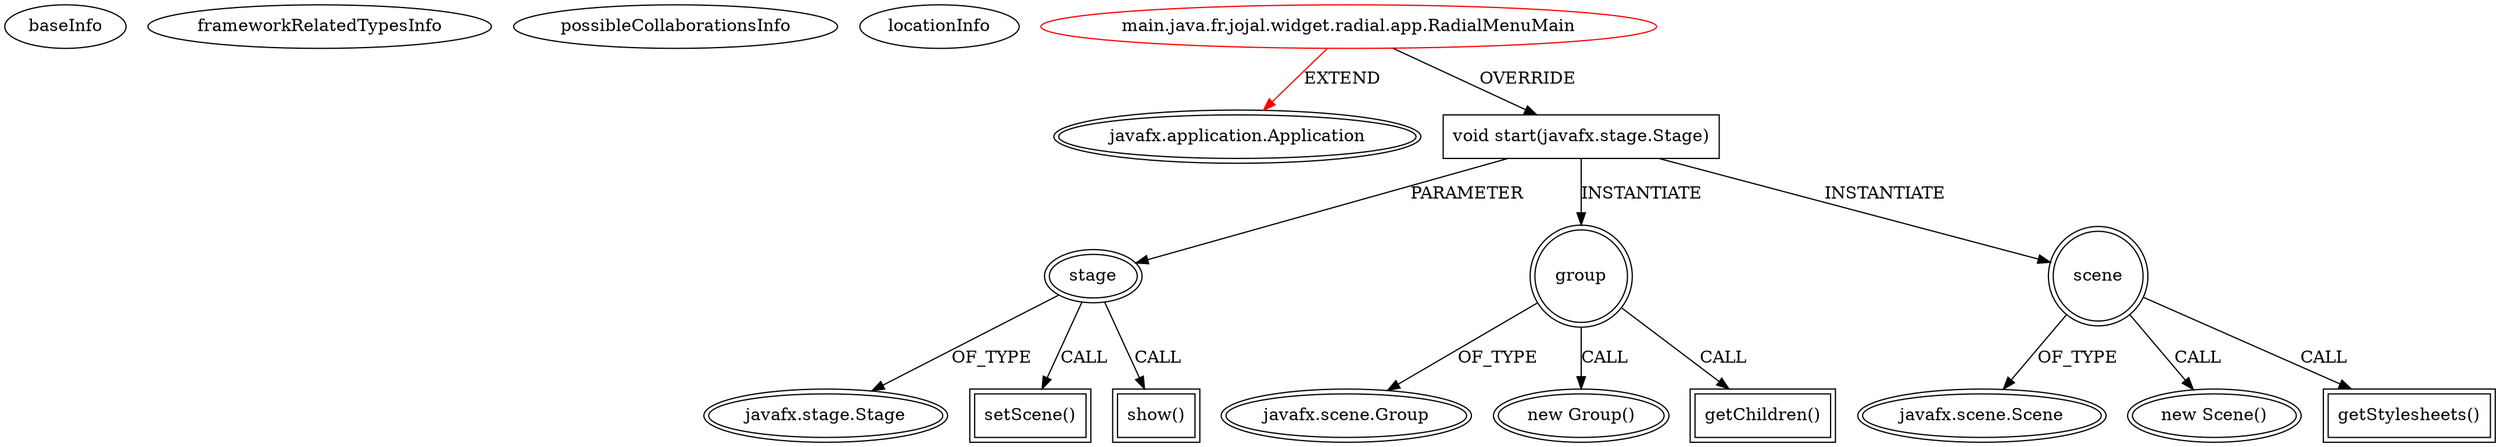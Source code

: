 digraph {
baseInfo[graphId=689,category="extension_graph",isAnonymous=false,possibleRelation=false]
frameworkRelatedTypesInfo[0="javafx.application.Application"]
possibleCollaborationsInfo[]
locationInfo[projectName="Jojal-RadialMenu",filePath="/Jojal-RadialMenu/RadialMenu-master/src/main/java/fr/jojal/widget/radial/app/RadialMenuMain.java",contextSignature="RadialMenuMain",graphId="689"]
0[label="main.java.fr.jojal.widget.radial.app.RadialMenuMain",vertexType="ROOT_CLIENT_CLASS_DECLARATION",isFrameworkType=false,color=red]
1[label="javafx.application.Application",vertexType="FRAMEWORK_CLASS_TYPE",isFrameworkType=true,peripheries=2]
2[label="void start(javafx.stage.Stage)",vertexType="OVERRIDING_METHOD_DECLARATION",isFrameworkType=false,shape=box]
3[label="stage",vertexType="PARAMETER_DECLARATION",isFrameworkType=true,peripheries=2]
4[label="javafx.stage.Stage",vertexType="FRAMEWORK_CLASS_TYPE",isFrameworkType=true,peripheries=2]
6[label="group",vertexType="VARIABLE_EXPRESION",isFrameworkType=true,peripheries=2,shape=circle]
7[label="javafx.scene.Group",vertexType="FRAMEWORK_CLASS_TYPE",isFrameworkType=true,peripheries=2]
5[label="new Group()",vertexType="CONSTRUCTOR_CALL",isFrameworkType=true,peripheries=2]
9[label="scene",vertexType="VARIABLE_EXPRESION",isFrameworkType=true,peripheries=2,shape=circle]
10[label="javafx.scene.Scene",vertexType="FRAMEWORK_CLASS_TYPE",isFrameworkType=true,peripheries=2]
8[label="new Scene()",vertexType="CONSTRUCTOR_CALL",isFrameworkType=true,peripheries=2]
12[label="getStylesheets()",vertexType="INSIDE_CALL",isFrameworkType=true,peripheries=2,shape=box]
14[label="getChildren()",vertexType="INSIDE_CALL",isFrameworkType=true,peripheries=2,shape=box]
16[label="setScene()",vertexType="INSIDE_CALL",isFrameworkType=true,peripheries=2,shape=box]
18[label="show()",vertexType="INSIDE_CALL",isFrameworkType=true,peripheries=2,shape=box]
0->1[label="EXTEND",color=red]
0->2[label="OVERRIDE"]
3->4[label="OF_TYPE"]
2->3[label="PARAMETER"]
2->6[label="INSTANTIATE"]
6->7[label="OF_TYPE"]
6->5[label="CALL"]
2->9[label="INSTANTIATE"]
9->10[label="OF_TYPE"]
9->8[label="CALL"]
9->12[label="CALL"]
6->14[label="CALL"]
3->16[label="CALL"]
3->18[label="CALL"]
}
